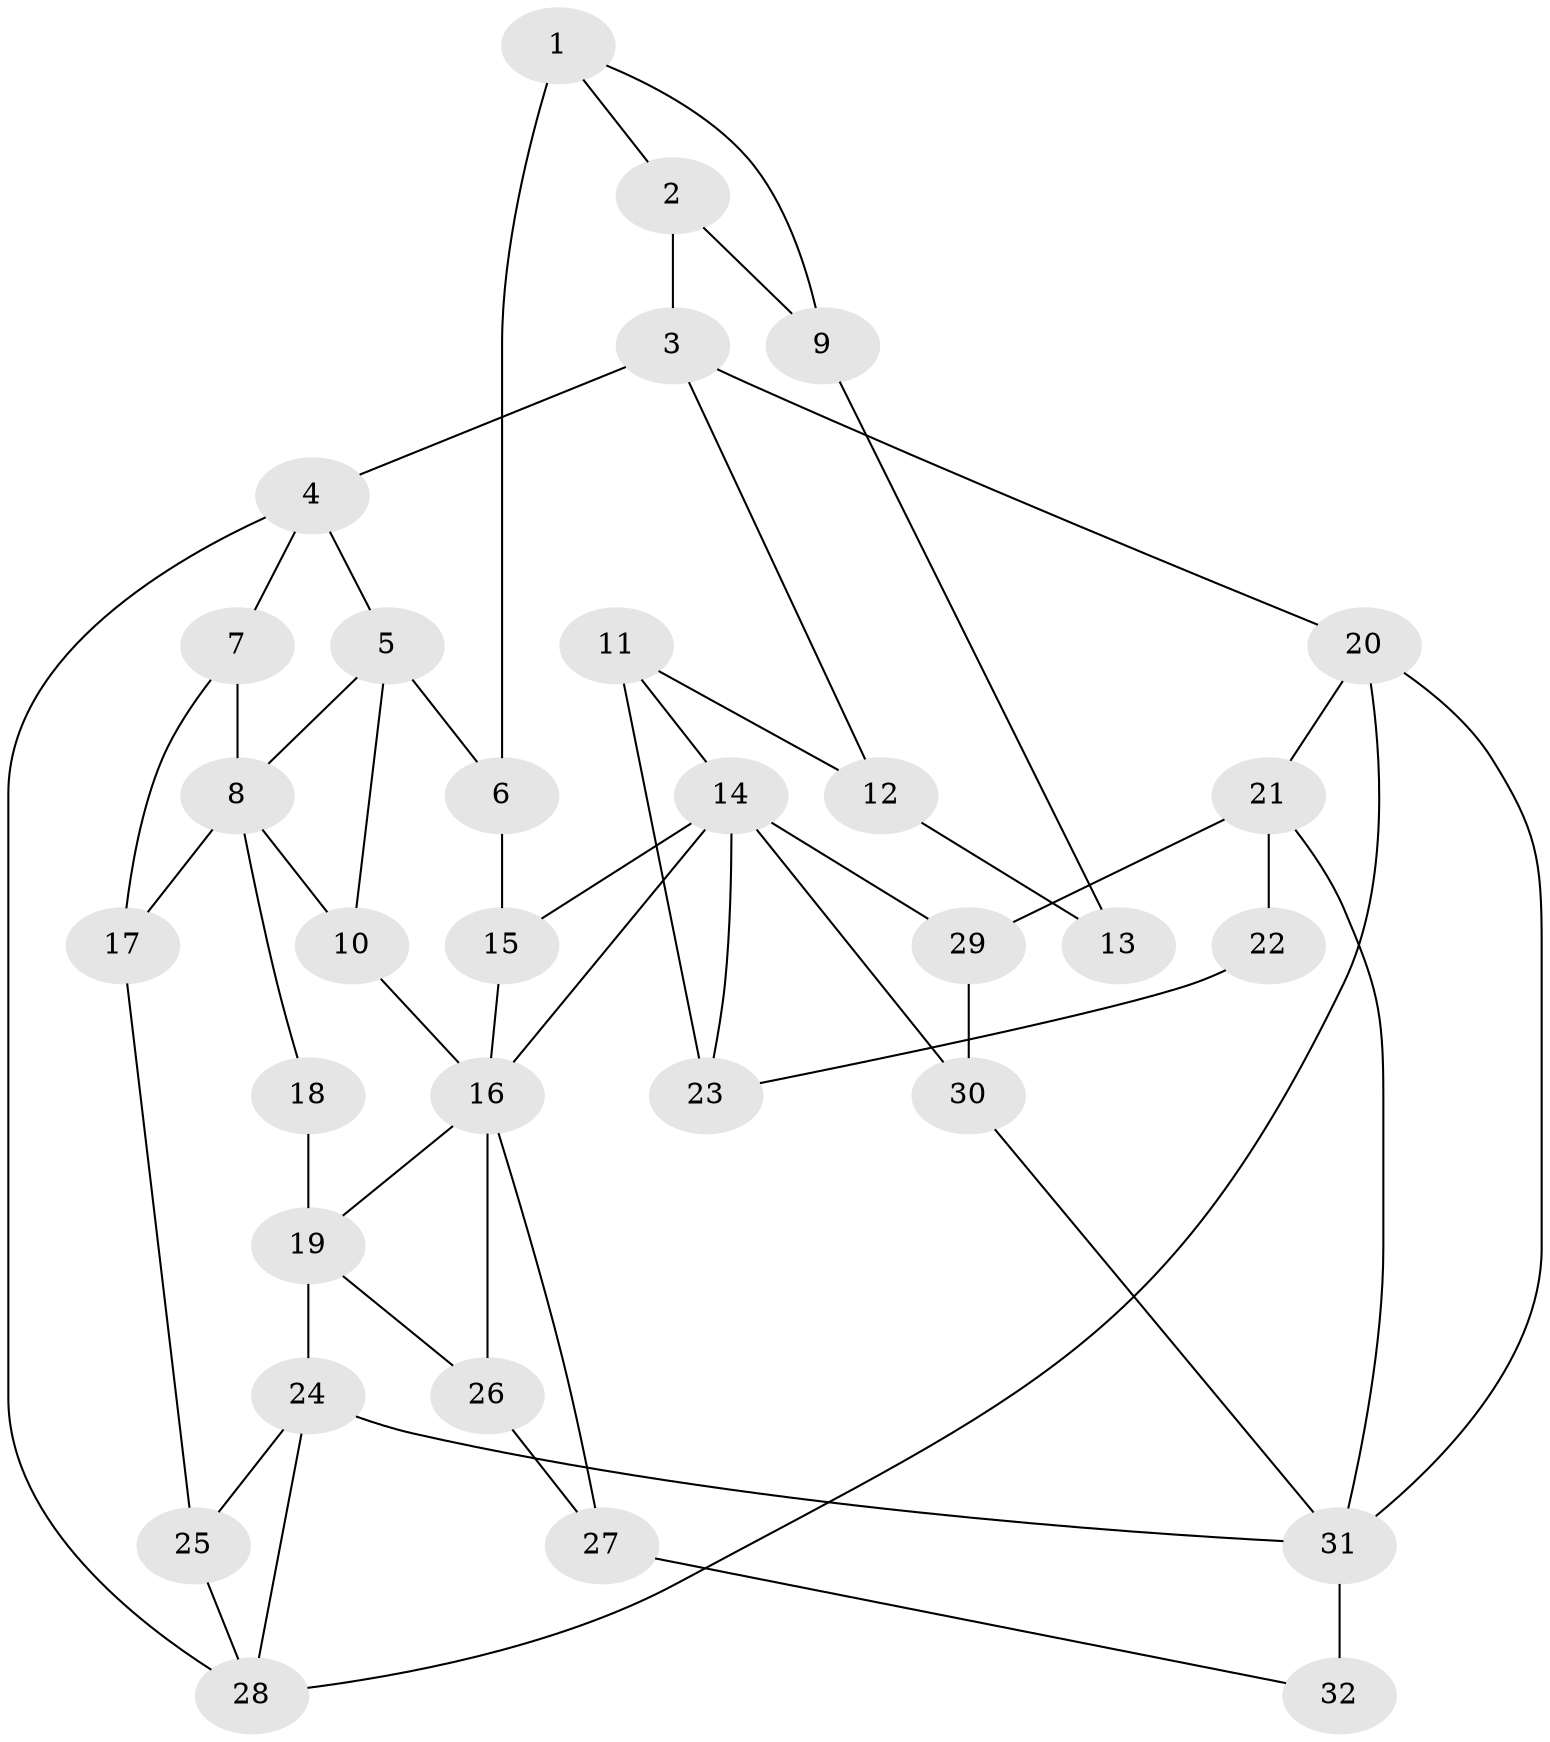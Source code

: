 // original degree distribution, {3: 0.046875, 4: 0.203125, 5: 0.546875, 6: 0.203125}
// Generated by graph-tools (version 1.1) at 2025/38/03/09/25 02:38:47]
// undirected, 32 vertices, 55 edges
graph export_dot {
graph [start="1"]
  node [color=gray90,style=filled];
  1;
  2;
  3;
  4;
  5;
  6;
  7;
  8;
  9;
  10;
  11;
  12;
  13;
  14;
  15;
  16;
  17;
  18;
  19;
  20;
  21;
  22;
  23;
  24;
  25;
  26;
  27;
  28;
  29;
  30;
  31;
  32;
  1 -- 2 [weight=1.0];
  1 -- 6 [weight=2.0];
  1 -- 9 [weight=1.0];
  2 -- 3 [weight=1.0];
  2 -- 9 [weight=1.0];
  3 -- 4 [weight=1.0];
  3 -- 12 [weight=1.0];
  3 -- 20 [weight=1.0];
  4 -- 5 [weight=1.0];
  4 -- 7 [weight=1.0];
  4 -- 28 [weight=1.0];
  5 -- 6 [weight=2.0];
  5 -- 8 [weight=1.0];
  5 -- 10 [weight=1.0];
  6 -- 15 [weight=1.0];
  7 -- 8 [weight=1.0];
  7 -- 17 [weight=1.0];
  8 -- 10 [weight=1.0];
  8 -- 17 [weight=1.0];
  8 -- 18 [weight=2.0];
  9 -- 13 [weight=1.0];
  10 -- 16 [weight=1.0];
  11 -- 12 [weight=1.0];
  11 -- 14 [weight=1.0];
  11 -- 23 [weight=2.0];
  12 -- 13 [weight=1.0];
  14 -- 15 [weight=1.0];
  14 -- 16 [weight=1.0];
  14 -- 23 [weight=1.0];
  14 -- 29 [weight=1.0];
  14 -- 30 [weight=1.0];
  15 -- 16 [weight=1.0];
  16 -- 19 [weight=1.0];
  16 -- 26 [weight=1.0];
  16 -- 27 [weight=1.0];
  17 -- 25 [weight=1.0];
  18 -- 19 [weight=2.0];
  19 -- 24 [weight=2.0];
  19 -- 26 [weight=1.0];
  20 -- 21 [weight=1.0];
  20 -- 28 [weight=1.0];
  20 -- 31 [weight=1.0];
  21 -- 22 [weight=2.0];
  21 -- 29 [weight=2.0];
  21 -- 31 [weight=1.0];
  22 -- 23 [weight=1.0];
  24 -- 25 [weight=1.0];
  24 -- 28 [weight=1.0];
  24 -- 31 [weight=1.0];
  25 -- 28 [weight=1.0];
  26 -- 27 [weight=1.0];
  27 -- 32 [weight=1.0];
  29 -- 30 [weight=1.0];
  30 -- 31 [weight=1.0];
  31 -- 32 [weight=2.0];
}
